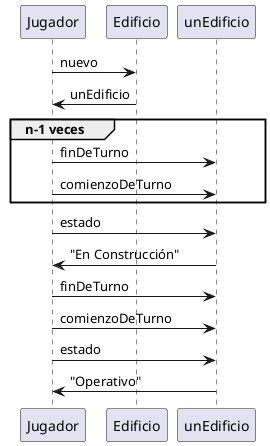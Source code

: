 @startuml
'https://plantuml.com/sequence-diagram

Jugador -> Edificio: nuevo
Edificio -> Jugador: unEdificio
group n-1 veces

    Jugador -> unEdificio: finDeTurno
    Jugador -> unEdificio: comienzoDeTurno

end
Jugador -> unEdificio: estado
unEdificio -> Jugador: "En Construcción"

Jugador -> unEdificio: finDeTurno
Jugador -> unEdificio: comienzoDeTurno

Jugador -> unEdificio: estado
unEdificio -> Jugador: "Operativo"

@enduml